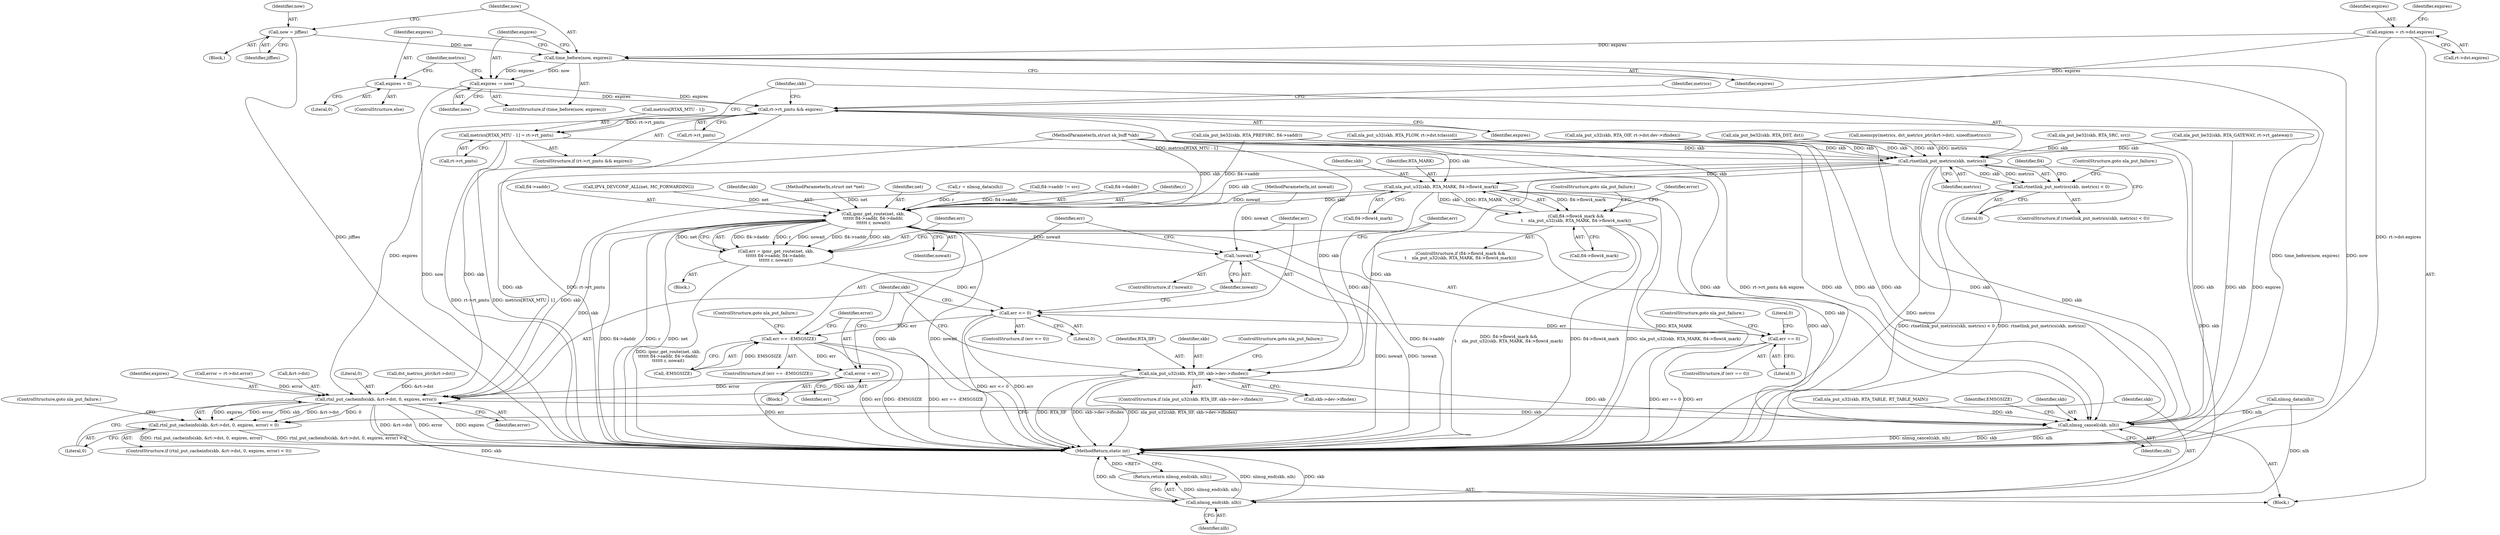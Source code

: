 digraph "0_linux_df4d92549f23e1c037e83323aff58a21b3de7fe0_1@array" {
"1000356" [label="(Call,metrics[RTAX_MTU - 1] = rt->rt_pmtu)"];
"1000351" [label="(Call,rt->rt_pmtu && expires)"];
"1000338" [label="(Call,expires = 0)"];
"1000334" [label="(Call,expires -= now)"];
"1000331" [label="(Call,time_before(now, expires))"];
"1000327" [label="(Call,now = jiffies)"];
"1000316" [label="(Call,expires = rt->dst.expires)"];
"1000367" [label="(Call,rtnetlink_put_metrics(skb, metrics))"];
"1000366" [label="(Call,rtnetlink_put_metrics(skb, metrics) < 0)"];
"1000377" [label="(Call,nla_put_u32(skb, RTA_MARK, fl4->flowi4_mark))"];
"1000373" [label="(Call,fl4->flowi4_mark &&\n\t    nla_put_u32(skb, RTA_MARK, fl4->flowi4_mark))"];
"1000410" [label="(Call,ipmr_get_route(net, skb,\n\t\t\t\t\t\t fl4->saddr, fl4->daddr,\n\t\t\t\t\t\t r, nowait))"];
"1000408" [label="(Call,err = ipmr_get_route(net, skb,\n\t\t\t\t\t\t fl4->saddr, fl4->daddr,\n\t\t\t\t\t\t r, nowait))"];
"1000422" [label="(Call,err <= 0)"];
"1000431" [label="(Call,err == 0)"];
"1000440" [label="(Call,err == -EMSGSIZE)"];
"1000445" [label="(Call,error = err)"];
"1000461" [label="(Call,rtnl_put_cacheinfo(skb, &rt->dst, 0, expires, error))"];
"1000460" [label="(Call,rtnl_put_cacheinfo(skb, &rt->dst, 0, expires, error) < 0)"];
"1000473" [label="(Call,nlmsg_end(skb, nlh))"];
"1000472" [label="(Return,return nlmsg_end(skb, nlh);)"];
"1000477" [label="(Call,nlmsg_cancel(skb, nlh))"];
"1000427" [label="(Call,!nowait)"];
"1000450" [label="(Call,nla_put_u32(skb, RTA_IIF, skb->dev->ifindex))"];
"1000449" [label="(ControlStructure,if (nla_put_u32(skb, RTA_IIF, skb->dev->ifindex)))"];
"1000143" [label="(Call,r = nlmsg_data(nlh))"];
"1000175" [label="(Call,nla_put_u32(skb, RTA_TABLE, RT_TABLE_MAIN))"];
"1000350" [label="(ControlStructure,if (rt->rt_pmtu && expires))"];
"1000416" [label="(Call,fl4->daddr)"];
"1000441" [label="(Identifier,err)"];
"1000362" [label="(Call,rt->rt_pmtu)"];
"1000419" [label="(Identifier,r)"];
"1000413" [label="(Call,fl4->saddr)"];
"1000246" [label="(Call,nla_put_be32(skb, RTA_SRC, src))"];
"1000276" [label="(Call,nla_put_u32(skb, RTA_FLOW, rt->dst.tclassid))"];
"1000431" [label="(Call,err == 0)"];
"1000368" [label="(Identifier,skb)"];
"1000374" [label="(Call,fl4->flowi4_mark)"];
"1000483" [label="(MethodReturn,static int)"];
"1000458" [label="(ControlStructure,goto nla_put_failure;)"];
"1000427" [label="(Call,!nowait)"];
"1000473" [label="(Call,nlmsg_end(skb, nlh))"];
"1000372" [label="(ControlStructure,if (fl4->flowi4_mark &&\n\t    nla_put_u32(skb, RTA_MARK, fl4->flowi4_mark)))"];
"1000370" [label="(Literal,0)"];
"1000421" [label="(ControlStructure,if (err <= 0))"];
"1000357" [label="(Call,metrics[RTAX_MTU - 1])"];
"1000403" [label="(Call,IPV4_DEVCONF_ALL(net, MC_FORWARDING))"];
"1000453" [label="(Call,skb->dev->ifindex)"];
"1000336" [label="(Identifier,now)"];
"1000351" [label="(Call,rt->rt_pmtu && expires)"];
"1000424" [label="(Literal,0)"];
"1000343" [label="(Call,dst_metrics_ptr(&rt->dst))"];
"1000462" [label="(Identifier,skb)"];
"1000482" [label="(Identifier,EMSGSIZE)"];
"1000325" [label="(Block,)"];
"1000410" [label="(Call,ipmr_get_route(net, skb,\n\t\t\t\t\t\t fl4->saddr, fl4->daddr,\n\t\t\t\t\t\t r, nowait))"];
"1000331" [label="(Call,time_before(now, expires))"];
"1000442" [label="(Call,-EMSGSIZE)"];
"1000333" [label="(Identifier,expires)"];
"1000412" [label="(Identifier,skb)"];
"1000444" [label="(ControlStructure,goto nla_put_failure;)"];
"1000379" [label="(Identifier,RTA_MARK)"];
"1000334" [label="(Call,expires -= now)"];
"1000309" [label="(Call,nla_put_be32(skb, RTA_GATEWAY, rt->rt_gateway))"];
"1000420" [label="(Identifier,nowait)"];
"1000430" [label="(ControlStructure,if (err == 0))"];
"1000471" [label="(ControlStructure,goto nla_put_failure;)"];
"1000258" [label="(Call,nla_put_u32(skb, RTA_OIF, rt->dst.dev->ifindex))"];
"1000111" [label="(Block,)"];
"1000352" [label="(Call,rt->rt_pmtu)"];
"1000463" [label="(Call,&rt->dst)"];
"1000340" [label="(Literal,0)"];
"1000461" [label="(Call,rtnl_put_cacheinfo(skb, &rt->dst, 0, expires, error))"];
"1000317" [label="(Identifier,expires)"];
"1000385" [label="(Identifier,error)"];
"1000373" [label="(Call,fl4->flowi4_mark &&\n\t    nla_put_u32(skb, RTA_MARK, fl4->flowi4_mark))"];
"1000337" [label="(ControlStructure,else)"];
"1000101" [label="(MethodParameterIn,struct net *net)"];
"1000145" [label="(Call,nlmsg_data(nlh))"];
"1000332" [label="(Identifier,now)"];
"1000423" [label="(Identifier,err)"];
"1000432" [label="(Identifier,err)"];
"1000446" [label="(Identifier,error)"];
"1000232" [label="(Call,nla_put_be32(skb, RTA_DST, dst))"];
"1000324" [label="(Identifier,expires)"];
"1000452" [label="(Identifier,RTA_IIF)"];
"1000460" [label="(Call,rtnl_put_cacheinfo(skb, &rt->dst, 0, expires, error) < 0)"];
"1000109" [label="(MethodParameterIn,int nowait)"];
"1000365" [label="(ControlStructure,if (rtnetlink_put_metrics(skb, metrics) < 0))"];
"1000475" [label="(Identifier,nlh)"];
"1000406" [label="(Block,)"];
"1000384" [label="(Call,error = rt->dst.error)"];
"1000371" [label="(ControlStructure,goto nla_put_failure;)"];
"1000375" [label="(Identifier,fl4)"];
"1000479" [label="(Identifier,nlh)"];
"1000342" [label="(Identifier,metrics)"];
"1000469" [label="(Identifier,error)"];
"1000426" [label="(ControlStructure,if (!nowait))"];
"1000380" [label="(Call,fl4->flowi4_mark)"];
"1000377" [label="(Call,nla_put_u32(skb, RTA_MARK, fl4->flowi4_mark))"];
"1000378" [label="(Identifier,skb)"];
"1000474" [label="(Identifier,skb)"];
"1000411" [label="(Identifier,net)"];
"1000468" [label="(Identifier,expires)"];
"1000436" [label="(ControlStructure,goto nla_put_failure;)"];
"1000433" [label="(Literal,0)"];
"1000438" [label="(Block,)"];
"1000335" [label="(Identifier,expires)"];
"1000472" [label="(Return,return nlmsg_end(skb, nlh);)"];
"1000328" [label="(Identifier,now)"];
"1000339" [label="(Identifier,expires)"];
"1000451" [label="(Identifier,skb)"];
"1000467" [label="(Literal,0)"];
"1000330" [label="(ControlStructure,if (time_before(now, expires)))"];
"1000445" [label="(Call,error = err)"];
"1000327" [label="(Call,now = jiffies)"];
"1000338" [label="(Call,expires = 0)"];
"1000341" [label="(Call,memcpy(metrics, dst_metrics_ptr(&rt->dst), sizeof(metrics)))"];
"1000356" [label="(Call,metrics[RTAX_MTU - 1] = rt->rt_pmtu)"];
"1000383" [label="(ControlStructure,goto nla_put_failure;)"];
"1000408" [label="(Call,err = ipmr_get_route(net, skb,\n\t\t\t\t\t\t fl4->saddr, fl4->daddr,\n\t\t\t\t\t\t r, nowait))"];
"1000450" [label="(Call,nla_put_u32(skb, RTA_IIF, skb->dev->ifindex))"];
"1000105" [label="(MethodParameterIn,struct sk_buff *skb)"];
"1000409" [label="(Identifier,err)"];
"1000318" [label="(Call,rt->dst.expires)"];
"1000367" [label="(Call,rtnetlink_put_metrics(skb, metrics))"];
"1000478" [label="(Identifier,skb)"];
"1000428" [label="(Identifier,nowait)"];
"1000440" [label="(Call,err == -EMSGSIZE)"];
"1000355" [label="(Identifier,expires)"];
"1000447" [label="(Identifier,err)"];
"1000477" [label="(Call,nlmsg_cancel(skb, nlh))"];
"1000369" [label="(Identifier,metrics)"];
"1000470" [label="(Literal,0)"];
"1000435" [label="(Literal,0)"];
"1000297" [label="(Call,nla_put_be32(skb, RTA_PREFSRC, fl4->saddr))"];
"1000290" [label="(Call,fl4->saddr != src)"];
"1000329" [label="(Identifier,jiffies)"];
"1000422" [label="(Call,err <= 0)"];
"1000358" [label="(Identifier,metrics)"];
"1000316" [label="(Call,expires = rt->dst.expires)"];
"1000439" [label="(ControlStructure,if (err == -EMSGSIZE))"];
"1000459" [label="(ControlStructure,if (rtnl_put_cacheinfo(skb, &rt->dst, 0, expires, error) < 0))"];
"1000366" [label="(Call,rtnetlink_put_metrics(skb, metrics) < 0)"];
"1000356" -> "1000350"  [label="AST: "];
"1000356" -> "1000362"  [label="CFG: "];
"1000357" -> "1000356"  [label="AST: "];
"1000362" -> "1000356"  [label="AST: "];
"1000368" -> "1000356"  [label="CFG: "];
"1000356" -> "1000483"  [label="DDG: metrics[RTAX_MTU - 1]"];
"1000356" -> "1000483"  [label="DDG: rt->rt_pmtu"];
"1000351" -> "1000356"  [label="DDG: rt->rt_pmtu"];
"1000356" -> "1000367"  [label="DDG: metrics[RTAX_MTU - 1]"];
"1000351" -> "1000350"  [label="AST: "];
"1000351" -> "1000352"  [label="CFG: "];
"1000351" -> "1000355"  [label="CFG: "];
"1000352" -> "1000351"  [label="AST: "];
"1000355" -> "1000351"  [label="AST: "];
"1000358" -> "1000351"  [label="CFG: "];
"1000368" -> "1000351"  [label="CFG: "];
"1000351" -> "1000483"  [label="DDG: rt->rt_pmtu && expires"];
"1000351" -> "1000483"  [label="DDG: rt->rt_pmtu"];
"1000351" -> "1000483"  [label="DDG: expires"];
"1000338" -> "1000351"  [label="DDG: expires"];
"1000334" -> "1000351"  [label="DDG: expires"];
"1000316" -> "1000351"  [label="DDG: expires"];
"1000351" -> "1000461"  [label="DDG: expires"];
"1000338" -> "1000337"  [label="AST: "];
"1000338" -> "1000340"  [label="CFG: "];
"1000339" -> "1000338"  [label="AST: "];
"1000340" -> "1000338"  [label="AST: "];
"1000342" -> "1000338"  [label="CFG: "];
"1000334" -> "1000330"  [label="AST: "];
"1000334" -> "1000336"  [label="CFG: "];
"1000335" -> "1000334"  [label="AST: "];
"1000336" -> "1000334"  [label="AST: "];
"1000342" -> "1000334"  [label="CFG: "];
"1000334" -> "1000483"  [label="DDG: now"];
"1000331" -> "1000334"  [label="DDG: now"];
"1000331" -> "1000334"  [label="DDG: expires"];
"1000331" -> "1000330"  [label="AST: "];
"1000331" -> "1000333"  [label="CFG: "];
"1000332" -> "1000331"  [label="AST: "];
"1000333" -> "1000331"  [label="AST: "];
"1000335" -> "1000331"  [label="CFG: "];
"1000339" -> "1000331"  [label="CFG: "];
"1000331" -> "1000483"  [label="DDG: time_before(now, expires)"];
"1000331" -> "1000483"  [label="DDG: now"];
"1000327" -> "1000331"  [label="DDG: now"];
"1000316" -> "1000331"  [label="DDG: expires"];
"1000327" -> "1000325"  [label="AST: "];
"1000327" -> "1000329"  [label="CFG: "];
"1000328" -> "1000327"  [label="AST: "];
"1000329" -> "1000327"  [label="AST: "];
"1000332" -> "1000327"  [label="CFG: "];
"1000327" -> "1000483"  [label="DDG: jiffies"];
"1000316" -> "1000111"  [label="AST: "];
"1000316" -> "1000318"  [label="CFG: "];
"1000317" -> "1000316"  [label="AST: "];
"1000318" -> "1000316"  [label="AST: "];
"1000324" -> "1000316"  [label="CFG: "];
"1000316" -> "1000483"  [label="DDG: rt->dst.expires"];
"1000367" -> "1000366"  [label="AST: "];
"1000367" -> "1000369"  [label="CFG: "];
"1000368" -> "1000367"  [label="AST: "];
"1000369" -> "1000367"  [label="AST: "];
"1000370" -> "1000367"  [label="CFG: "];
"1000367" -> "1000483"  [label="DDG: metrics"];
"1000367" -> "1000366"  [label="DDG: skb"];
"1000367" -> "1000366"  [label="DDG: metrics"];
"1000297" -> "1000367"  [label="DDG: skb"];
"1000232" -> "1000367"  [label="DDG: skb"];
"1000276" -> "1000367"  [label="DDG: skb"];
"1000246" -> "1000367"  [label="DDG: skb"];
"1000258" -> "1000367"  [label="DDG: skb"];
"1000309" -> "1000367"  [label="DDG: skb"];
"1000105" -> "1000367"  [label="DDG: skb"];
"1000341" -> "1000367"  [label="DDG: metrics"];
"1000367" -> "1000377"  [label="DDG: skb"];
"1000367" -> "1000410"  [label="DDG: skb"];
"1000367" -> "1000450"  [label="DDG: skb"];
"1000367" -> "1000461"  [label="DDG: skb"];
"1000367" -> "1000477"  [label="DDG: skb"];
"1000366" -> "1000365"  [label="AST: "];
"1000366" -> "1000370"  [label="CFG: "];
"1000370" -> "1000366"  [label="AST: "];
"1000371" -> "1000366"  [label="CFG: "];
"1000375" -> "1000366"  [label="CFG: "];
"1000366" -> "1000483"  [label="DDG: rtnetlink_put_metrics(skb, metrics)"];
"1000366" -> "1000483"  [label="DDG: rtnetlink_put_metrics(skb, metrics) < 0"];
"1000377" -> "1000373"  [label="AST: "];
"1000377" -> "1000380"  [label="CFG: "];
"1000378" -> "1000377"  [label="AST: "];
"1000379" -> "1000377"  [label="AST: "];
"1000380" -> "1000377"  [label="AST: "];
"1000373" -> "1000377"  [label="CFG: "];
"1000377" -> "1000483"  [label="DDG: RTA_MARK"];
"1000377" -> "1000373"  [label="DDG: fl4->flowi4_mark"];
"1000377" -> "1000373"  [label="DDG: skb"];
"1000377" -> "1000373"  [label="DDG: RTA_MARK"];
"1000105" -> "1000377"  [label="DDG: skb"];
"1000377" -> "1000410"  [label="DDG: skb"];
"1000377" -> "1000450"  [label="DDG: skb"];
"1000377" -> "1000461"  [label="DDG: skb"];
"1000377" -> "1000477"  [label="DDG: skb"];
"1000373" -> "1000372"  [label="AST: "];
"1000373" -> "1000374"  [label="CFG: "];
"1000374" -> "1000373"  [label="AST: "];
"1000383" -> "1000373"  [label="CFG: "];
"1000385" -> "1000373"  [label="CFG: "];
"1000373" -> "1000483"  [label="DDG: nla_put_u32(skb, RTA_MARK, fl4->flowi4_mark)"];
"1000373" -> "1000483"  [label="DDG: fl4->flowi4_mark &&\n\t    nla_put_u32(skb, RTA_MARK, fl4->flowi4_mark)"];
"1000373" -> "1000483"  [label="DDG: fl4->flowi4_mark"];
"1000410" -> "1000408"  [label="AST: "];
"1000410" -> "1000420"  [label="CFG: "];
"1000411" -> "1000410"  [label="AST: "];
"1000412" -> "1000410"  [label="AST: "];
"1000413" -> "1000410"  [label="AST: "];
"1000416" -> "1000410"  [label="AST: "];
"1000419" -> "1000410"  [label="AST: "];
"1000420" -> "1000410"  [label="AST: "];
"1000408" -> "1000410"  [label="CFG: "];
"1000410" -> "1000483"  [label="DDG: r"];
"1000410" -> "1000483"  [label="DDG: net"];
"1000410" -> "1000483"  [label="DDG: skb"];
"1000410" -> "1000483"  [label="DDG: nowait"];
"1000410" -> "1000483"  [label="DDG: fl4->saddr"];
"1000410" -> "1000483"  [label="DDG: fl4->daddr"];
"1000410" -> "1000408"  [label="DDG: fl4->daddr"];
"1000410" -> "1000408"  [label="DDG: r"];
"1000410" -> "1000408"  [label="DDG: nowait"];
"1000410" -> "1000408"  [label="DDG: fl4->saddr"];
"1000410" -> "1000408"  [label="DDG: skb"];
"1000410" -> "1000408"  [label="DDG: net"];
"1000403" -> "1000410"  [label="DDG: net"];
"1000101" -> "1000410"  [label="DDG: net"];
"1000105" -> "1000410"  [label="DDG: skb"];
"1000290" -> "1000410"  [label="DDG: fl4->saddr"];
"1000297" -> "1000410"  [label="DDG: fl4->saddr"];
"1000143" -> "1000410"  [label="DDG: r"];
"1000109" -> "1000410"  [label="DDG: nowait"];
"1000410" -> "1000427"  [label="DDG: nowait"];
"1000410" -> "1000461"  [label="DDG: skb"];
"1000410" -> "1000477"  [label="DDG: skb"];
"1000408" -> "1000406"  [label="AST: "];
"1000409" -> "1000408"  [label="AST: "];
"1000423" -> "1000408"  [label="CFG: "];
"1000408" -> "1000483"  [label="DDG: ipmr_get_route(net, skb,\n\t\t\t\t\t\t fl4->saddr, fl4->daddr,\n\t\t\t\t\t\t r, nowait)"];
"1000408" -> "1000422"  [label="DDG: err"];
"1000422" -> "1000421"  [label="AST: "];
"1000422" -> "1000424"  [label="CFG: "];
"1000423" -> "1000422"  [label="AST: "];
"1000424" -> "1000422"  [label="AST: "];
"1000428" -> "1000422"  [label="CFG: "];
"1000462" -> "1000422"  [label="CFG: "];
"1000422" -> "1000483"  [label="DDG: err"];
"1000422" -> "1000483"  [label="DDG: err <= 0"];
"1000422" -> "1000431"  [label="DDG: err"];
"1000422" -> "1000440"  [label="DDG: err"];
"1000431" -> "1000430"  [label="AST: "];
"1000431" -> "1000433"  [label="CFG: "];
"1000432" -> "1000431"  [label="AST: "];
"1000433" -> "1000431"  [label="AST: "];
"1000435" -> "1000431"  [label="CFG: "];
"1000436" -> "1000431"  [label="CFG: "];
"1000431" -> "1000483"  [label="DDG: err"];
"1000431" -> "1000483"  [label="DDG: err == 0"];
"1000440" -> "1000439"  [label="AST: "];
"1000440" -> "1000442"  [label="CFG: "];
"1000441" -> "1000440"  [label="AST: "];
"1000442" -> "1000440"  [label="AST: "];
"1000444" -> "1000440"  [label="CFG: "];
"1000446" -> "1000440"  [label="CFG: "];
"1000440" -> "1000483"  [label="DDG: -EMSGSIZE"];
"1000440" -> "1000483"  [label="DDG: err == -EMSGSIZE"];
"1000440" -> "1000483"  [label="DDG: err"];
"1000442" -> "1000440"  [label="DDG: EMSGSIZE"];
"1000440" -> "1000445"  [label="DDG: err"];
"1000445" -> "1000438"  [label="AST: "];
"1000445" -> "1000447"  [label="CFG: "];
"1000446" -> "1000445"  [label="AST: "];
"1000447" -> "1000445"  [label="AST: "];
"1000462" -> "1000445"  [label="CFG: "];
"1000445" -> "1000483"  [label="DDG: err"];
"1000445" -> "1000461"  [label="DDG: error"];
"1000461" -> "1000460"  [label="AST: "];
"1000461" -> "1000469"  [label="CFG: "];
"1000462" -> "1000461"  [label="AST: "];
"1000463" -> "1000461"  [label="AST: "];
"1000467" -> "1000461"  [label="AST: "];
"1000468" -> "1000461"  [label="AST: "];
"1000469" -> "1000461"  [label="AST: "];
"1000470" -> "1000461"  [label="CFG: "];
"1000461" -> "1000483"  [label="DDG: expires"];
"1000461" -> "1000483"  [label="DDG: &rt->dst"];
"1000461" -> "1000483"  [label="DDG: error"];
"1000461" -> "1000460"  [label="DDG: expires"];
"1000461" -> "1000460"  [label="DDG: error"];
"1000461" -> "1000460"  [label="DDG: skb"];
"1000461" -> "1000460"  [label="DDG: &rt->dst"];
"1000461" -> "1000460"  [label="DDG: 0"];
"1000450" -> "1000461"  [label="DDG: skb"];
"1000105" -> "1000461"  [label="DDG: skb"];
"1000343" -> "1000461"  [label="DDG: &rt->dst"];
"1000384" -> "1000461"  [label="DDG: error"];
"1000461" -> "1000473"  [label="DDG: skb"];
"1000461" -> "1000477"  [label="DDG: skb"];
"1000460" -> "1000459"  [label="AST: "];
"1000460" -> "1000470"  [label="CFG: "];
"1000470" -> "1000460"  [label="AST: "];
"1000471" -> "1000460"  [label="CFG: "];
"1000474" -> "1000460"  [label="CFG: "];
"1000460" -> "1000483"  [label="DDG: rtnl_put_cacheinfo(skb, &rt->dst, 0, expires, error)"];
"1000460" -> "1000483"  [label="DDG: rtnl_put_cacheinfo(skb, &rt->dst, 0, expires, error) < 0"];
"1000473" -> "1000472"  [label="AST: "];
"1000473" -> "1000475"  [label="CFG: "];
"1000474" -> "1000473"  [label="AST: "];
"1000475" -> "1000473"  [label="AST: "];
"1000472" -> "1000473"  [label="CFG: "];
"1000473" -> "1000483"  [label="DDG: skb"];
"1000473" -> "1000483"  [label="DDG: nlh"];
"1000473" -> "1000483"  [label="DDG: nlmsg_end(skb, nlh)"];
"1000473" -> "1000472"  [label="DDG: nlmsg_end(skb, nlh)"];
"1000105" -> "1000473"  [label="DDG: skb"];
"1000145" -> "1000473"  [label="DDG: nlh"];
"1000472" -> "1000111"  [label="AST: "];
"1000483" -> "1000472"  [label="CFG: "];
"1000472" -> "1000483"  [label="DDG: <RET>"];
"1000477" -> "1000111"  [label="AST: "];
"1000477" -> "1000479"  [label="CFG: "];
"1000478" -> "1000477"  [label="AST: "];
"1000479" -> "1000477"  [label="AST: "];
"1000482" -> "1000477"  [label="CFG: "];
"1000477" -> "1000483"  [label="DDG: nlh"];
"1000477" -> "1000483"  [label="DDG: nlmsg_cancel(skb, nlh)"];
"1000477" -> "1000483"  [label="DDG: skb"];
"1000297" -> "1000477"  [label="DDG: skb"];
"1000232" -> "1000477"  [label="DDG: skb"];
"1000175" -> "1000477"  [label="DDG: skb"];
"1000450" -> "1000477"  [label="DDG: skb"];
"1000246" -> "1000477"  [label="DDG: skb"];
"1000258" -> "1000477"  [label="DDG: skb"];
"1000309" -> "1000477"  [label="DDG: skb"];
"1000276" -> "1000477"  [label="DDG: skb"];
"1000105" -> "1000477"  [label="DDG: skb"];
"1000145" -> "1000477"  [label="DDG: nlh"];
"1000427" -> "1000426"  [label="AST: "];
"1000427" -> "1000428"  [label="CFG: "];
"1000428" -> "1000427"  [label="AST: "];
"1000432" -> "1000427"  [label="CFG: "];
"1000441" -> "1000427"  [label="CFG: "];
"1000427" -> "1000483"  [label="DDG: nowait"];
"1000427" -> "1000483"  [label="DDG: !nowait"];
"1000109" -> "1000427"  [label="DDG: nowait"];
"1000450" -> "1000449"  [label="AST: "];
"1000450" -> "1000453"  [label="CFG: "];
"1000451" -> "1000450"  [label="AST: "];
"1000452" -> "1000450"  [label="AST: "];
"1000453" -> "1000450"  [label="AST: "];
"1000458" -> "1000450"  [label="CFG: "];
"1000462" -> "1000450"  [label="CFG: "];
"1000450" -> "1000483"  [label="DDG: nla_put_u32(skb, RTA_IIF, skb->dev->ifindex)"];
"1000450" -> "1000483"  [label="DDG: RTA_IIF"];
"1000450" -> "1000483"  [label="DDG: skb->dev->ifindex"];
"1000105" -> "1000450"  [label="DDG: skb"];
}
